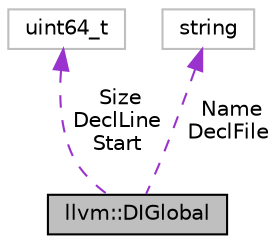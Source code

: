 digraph "llvm::DIGlobal"
{
 // LATEX_PDF_SIZE
  bgcolor="transparent";
  edge [fontname="Helvetica",fontsize="10",labelfontname="Helvetica",labelfontsize="10"];
  node [fontname="Helvetica",fontsize="10",shape=record];
  Node1 [label="llvm::DIGlobal",height=0.2,width=0.4,color="black", fillcolor="grey75", style="filled", fontcolor="black",tooltip="Container for description of a global variable."];
  Node2 -> Node1 [dir="back",color="darkorchid3",fontsize="10",style="dashed",label=" Size\nDeclLine\nStart" ,fontname="Helvetica"];
  Node2 [label="uint64_t",height=0.2,width=0.4,color="grey75",tooltip=" "];
  Node3 -> Node1 [dir="back",color="darkorchid3",fontsize="10",style="dashed",label=" Name\nDeclFile" ,fontname="Helvetica"];
  Node3 [label="string",height=0.2,width=0.4,color="grey75",tooltip=" "];
}
